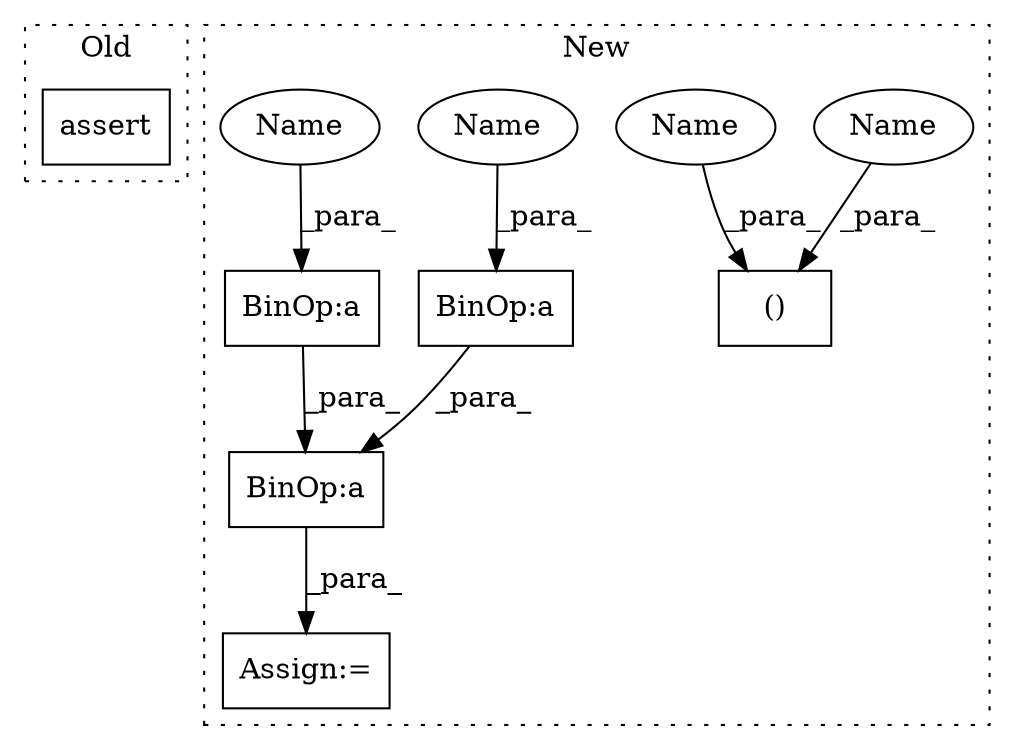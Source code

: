 digraph G {
subgraph cluster0 {
1 [label="assert" a="65" s="2568" l="7" shape="box"];
label = "Old";
style="dotted";
}
subgraph cluster1 {
2 [label="()" a="54" s="2718" l="13" shape="box"];
3 [label="BinOp:a" a="82" s="2960" l="4" shape="box"];
4 [label="BinOp:a" a="82" s="2945" l="3" shape="box"];
5 [label="BinOp:a" a="82" s="2928" l="4" shape="box"];
6 [label="Assign:=" a="68" s="2912" l="3" shape="box"];
7 [label="Name" a="87" s="2720" l="11" shape="ellipse"];
8 [label="Name" a="87" s="2964" l="11" shape="ellipse"];
9 [label="Name" a="87" s="2706" l="12" shape="ellipse"];
10 [label="Name" a="87" s="2932" l="12" shape="ellipse"];
label = "New";
style="dotted";
}
3 -> 4 [label="_para_"];
4 -> 6 [label="_para_"];
5 -> 4 [label="_para_"];
7 -> 2 [label="_para_"];
8 -> 3 [label="_para_"];
9 -> 2 [label="_para_"];
10 -> 5 [label="_para_"];
}